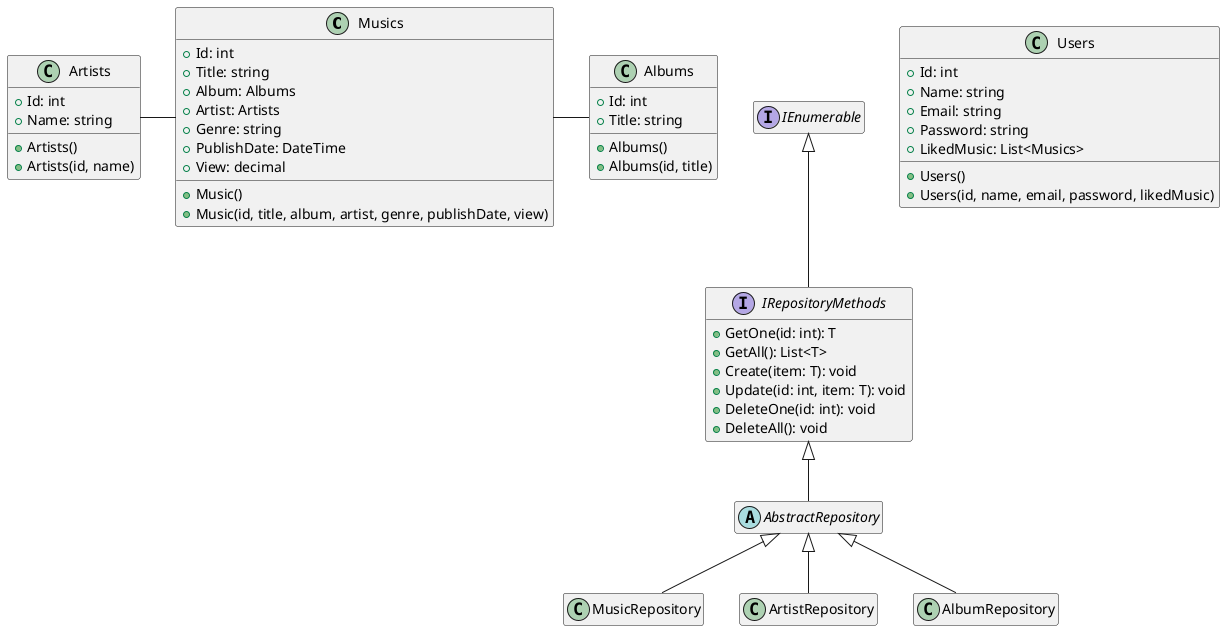 @startuml MusicApp
class Musics {
    + Id: int
    + Title: string
    + Album: Albums
    + Artist: Artists
    + Genre: string
    + PublishDate: DateTime
    + View: decimal
    + Music()
    + Music(id, title, album, artist, genre, publishDate, view)
}

class Artists {
    + Id: int
    + Name: string
    + Artists()
    + Artists(id, name)
}

class Albums {
    + Id: int
    + Title: string
    + Albums()
    + Albums(id, title)
}

class Users {
    + Id: int
    + Name: string
    + Email: string
    + Password: string
    + LikedMusic: List<Musics>
    + Users()
    + Users(id, name, email, password, likedMusic)
}

interface IRepositoryMethods {
    + GetOne(id: int): T
    + GetAll(): List<T>
    + Create(item: T): void
    + Update(id: int, item: T): void
    + DeleteOne(id: int): void
    + DeleteAll(): void
}

abstract AbstractRepository {}

class MusicRepository{}
class ArtistRepository{}
class AlbumRepository{}

interface IEnumerable {}

hide empty fields
hide empty methods

MusicRepository -up-|> AbstractRepository
AlbumRepository -up-|> AbstractRepository
ArtistRepository -up-|> AbstractRepository
AbstractRepository -up-|> IRepositoryMethods
IRepositoryMethods -up-|> IEnumerable

Artists -right- Musics
Albums -left- Musics
@enduml